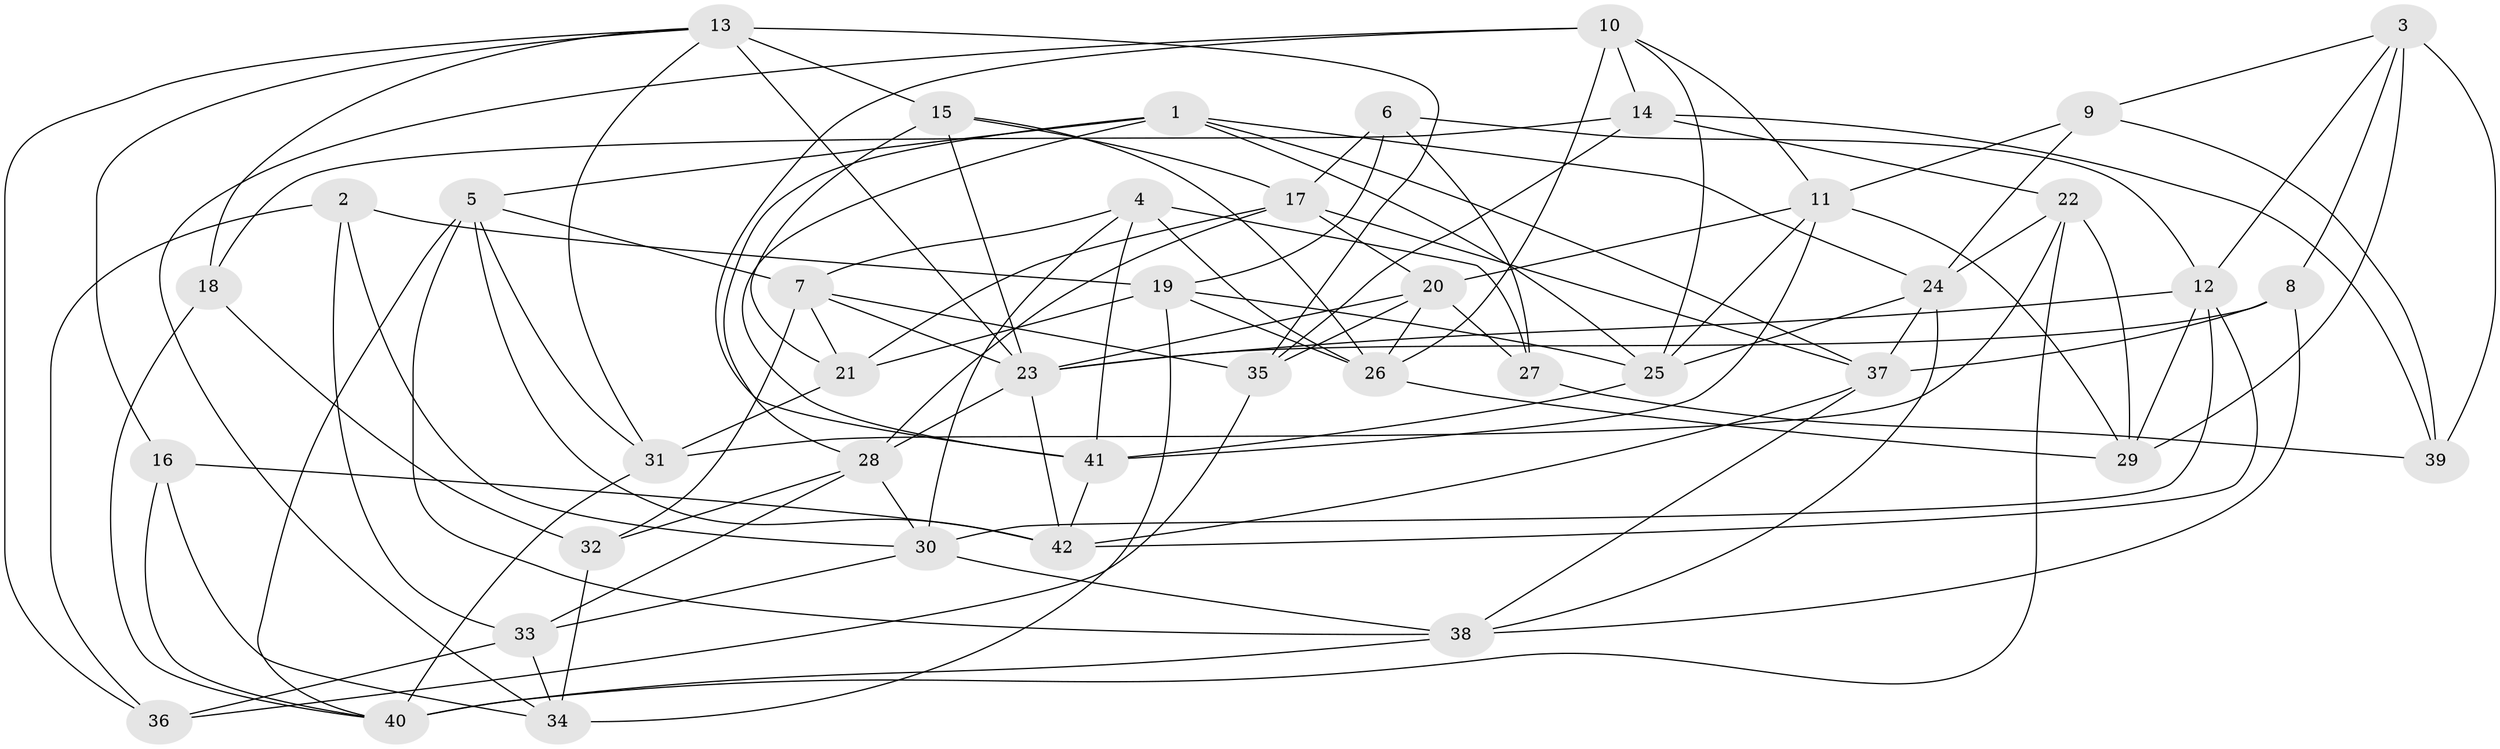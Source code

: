// original degree distribution, {4: 1.0}
// Generated by graph-tools (version 1.1) at 2025/02/03/09/25 03:02:54]
// undirected, 42 vertices, 112 edges
graph export_dot {
graph [start="1"]
  node [color=gray90,style=filled];
  1;
  2;
  3;
  4;
  5;
  6;
  7;
  8;
  9;
  10;
  11;
  12;
  13;
  14;
  15;
  16;
  17;
  18;
  19;
  20;
  21;
  22;
  23;
  24;
  25;
  26;
  27;
  28;
  29;
  30;
  31;
  32;
  33;
  34;
  35;
  36;
  37;
  38;
  39;
  40;
  41;
  42;
  1 -- 5 [weight=1.0];
  1 -- 24 [weight=1.0];
  1 -- 25 [weight=1.0];
  1 -- 28 [weight=1.0];
  1 -- 37 [weight=1.0];
  1 -- 41 [weight=1.0];
  2 -- 19 [weight=1.0];
  2 -- 30 [weight=1.0];
  2 -- 33 [weight=2.0];
  2 -- 36 [weight=2.0];
  3 -- 8 [weight=1.0];
  3 -- 9 [weight=1.0];
  3 -- 12 [weight=1.0];
  3 -- 29 [weight=1.0];
  3 -- 39 [weight=2.0];
  4 -- 7 [weight=1.0];
  4 -- 26 [weight=1.0];
  4 -- 27 [weight=2.0];
  4 -- 30 [weight=1.0];
  4 -- 41 [weight=1.0];
  5 -- 7 [weight=1.0];
  5 -- 31 [weight=1.0];
  5 -- 38 [weight=1.0];
  5 -- 40 [weight=1.0];
  5 -- 42 [weight=1.0];
  6 -- 12 [weight=1.0];
  6 -- 17 [weight=1.0];
  6 -- 19 [weight=1.0];
  6 -- 27 [weight=1.0];
  7 -- 21 [weight=1.0];
  7 -- 23 [weight=1.0];
  7 -- 32 [weight=1.0];
  7 -- 35 [weight=1.0];
  8 -- 23 [weight=1.0];
  8 -- 37 [weight=1.0];
  8 -- 38 [weight=1.0];
  9 -- 11 [weight=1.0];
  9 -- 24 [weight=1.0];
  9 -- 39 [weight=1.0];
  10 -- 11 [weight=1.0];
  10 -- 14 [weight=1.0];
  10 -- 25 [weight=1.0];
  10 -- 26 [weight=1.0];
  10 -- 34 [weight=1.0];
  10 -- 41 [weight=1.0];
  11 -- 20 [weight=1.0];
  11 -- 25 [weight=1.0];
  11 -- 29 [weight=1.0];
  11 -- 41 [weight=1.0];
  12 -- 23 [weight=1.0];
  12 -- 29 [weight=1.0];
  12 -- 30 [weight=1.0];
  12 -- 42 [weight=1.0];
  13 -- 15 [weight=2.0];
  13 -- 16 [weight=1.0];
  13 -- 18 [weight=1.0];
  13 -- 23 [weight=1.0];
  13 -- 31 [weight=1.0];
  13 -- 35 [weight=1.0];
  13 -- 36 [weight=1.0];
  14 -- 18 [weight=2.0];
  14 -- 22 [weight=1.0];
  14 -- 35 [weight=1.0];
  14 -- 39 [weight=1.0];
  15 -- 17 [weight=1.0];
  15 -- 21 [weight=1.0];
  15 -- 23 [weight=1.0];
  15 -- 26 [weight=1.0];
  16 -- 34 [weight=1.0];
  16 -- 40 [weight=1.0];
  16 -- 42 [weight=1.0];
  17 -- 20 [weight=1.0];
  17 -- 21 [weight=1.0];
  17 -- 28 [weight=1.0];
  17 -- 37 [weight=1.0];
  18 -- 32 [weight=2.0];
  18 -- 40 [weight=1.0];
  19 -- 21 [weight=1.0];
  19 -- 25 [weight=1.0];
  19 -- 26 [weight=1.0];
  19 -- 34 [weight=1.0];
  20 -- 23 [weight=1.0];
  20 -- 26 [weight=1.0];
  20 -- 27 [weight=1.0];
  20 -- 35 [weight=1.0];
  21 -- 31 [weight=2.0];
  22 -- 24 [weight=1.0];
  22 -- 29 [weight=2.0];
  22 -- 31 [weight=1.0];
  22 -- 40 [weight=1.0];
  23 -- 28 [weight=1.0];
  23 -- 42 [weight=1.0];
  24 -- 25 [weight=1.0];
  24 -- 37 [weight=1.0];
  24 -- 38 [weight=1.0];
  25 -- 41 [weight=1.0];
  26 -- 29 [weight=1.0];
  27 -- 39 [weight=2.0];
  28 -- 30 [weight=1.0];
  28 -- 32 [weight=1.0];
  28 -- 33 [weight=1.0];
  30 -- 33 [weight=1.0];
  30 -- 38 [weight=1.0];
  31 -- 40 [weight=1.0];
  32 -- 34 [weight=2.0];
  33 -- 34 [weight=1.0];
  33 -- 36 [weight=1.0];
  35 -- 36 [weight=2.0];
  37 -- 38 [weight=1.0];
  37 -- 42 [weight=1.0];
  38 -- 40 [weight=1.0];
  41 -- 42 [weight=1.0];
}
